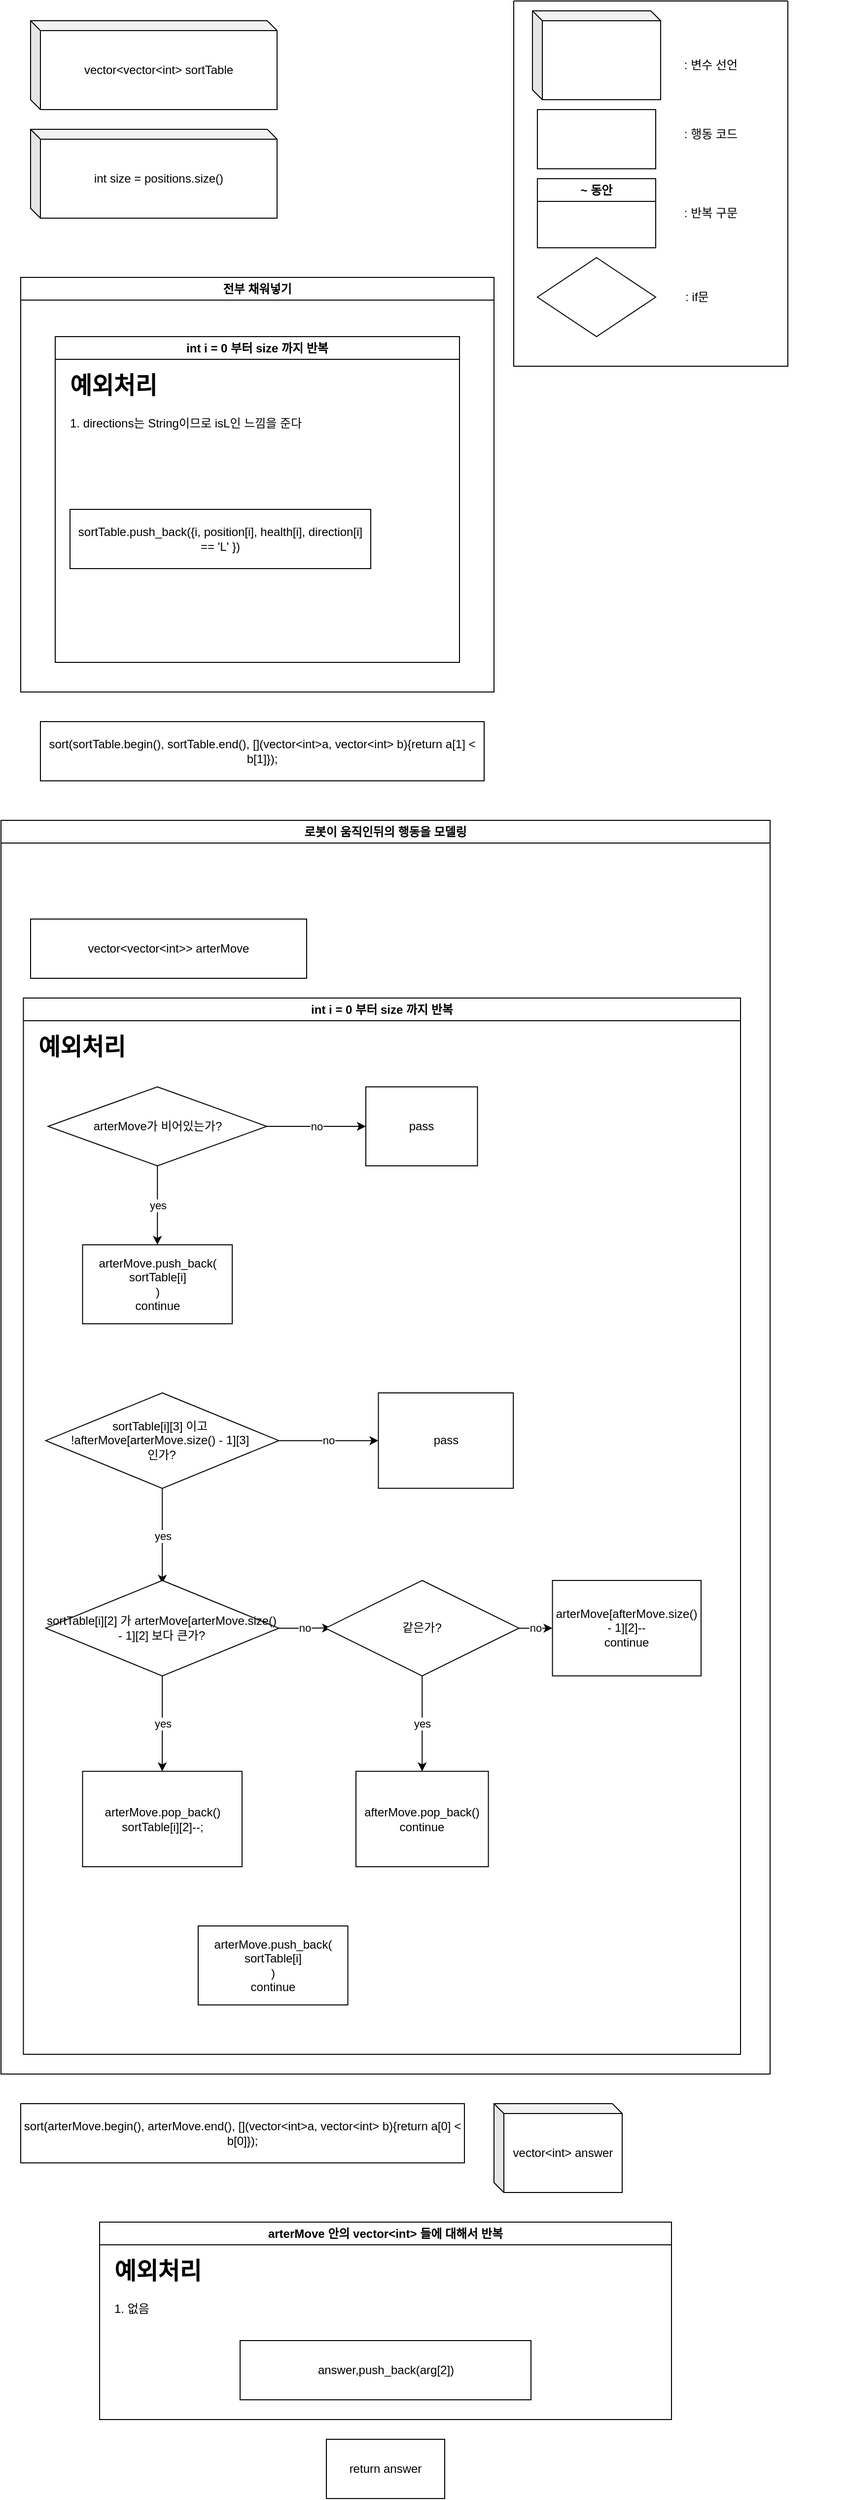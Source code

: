 <mxfile version="22.1.16" type="device">
  <diagram name="페이지-1" id="x5AtqSH5GkNBw1H0sYhU">
    <mxGraphModel dx="1953" dy="1051" grid="1" gridSize="10" guides="1" tooltips="1" connect="1" arrows="1" fold="1" page="1" pageScale="1" pageWidth="827" pageHeight="1169" math="0" shadow="0">
      <root>
        <mxCell id="0" />
        <mxCell id="1" parent="0" />
        <mxCell id="c04Qh-g7F18qjIhox18--3" value="" style="swimlane;startSize=0;" vertex="1" parent="1">
          <mxGeometry x="530" y="10" width="278" height="370" as="geometry" />
        </mxCell>
        <mxCell id="c04Qh-g7F18qjIhox18--4" value=": 변수 선언" style="text;html=1;align=center;verticalAlign=middle;whiteSpace=wrap;rounded=0;" vertex="1" parent="c04Qh-g7F18qjIhox18--3">
          <mxGeometry x="170" y="50" width="60" height="30" as="geometry" />
        </mxCell>
        <mxCell id="c04Qh-g7F18qjIhox18--5" value="" style="rounded=0;whiteSpace=wrap;html=1;" vertex="1" parent="c04Qh-g7F18qjIhox18--3">
          <mxGeometry x="24" y="110" width="120" height="60" as="geometry" />
        </mxCell>
        <mxCell id="c04Qh-g7F18qjIhox18--6" value=": 행동 코드" style="text;html=1;align=center;verticalAlign=middle;whiteSpace=wrap;rounded=0;" vertex="1" parent="c04Qh-g7F18qjIhox18--3">
          <mxGeometry x="170" y="120" width="60" height="30" as="geometry" />
        </mxCell>
        <mxCell id="c04Qh-g7F18qjIhox18--7" value="~ 동안" style="swimlane;whiteSpace=wrap;html=1;" vertex="1" parent="c04Qh-g7F18qjIhox18--3">
          <mxGeometry x="24" y="180" width="120" height="70" as="geometry" />
        </mxCell>
        <mxCell id="c04Qh-g7F18qjIhox18--8" value=": 반복 구문" style="text;html=1;align=center;verticalAlign=middle;whiteSpace=wrap;rounded=0;" vertex="1" parent="c04Qh-g7F18qjIhox18--3">
          <mxGeometry x="170" y="200" width="60" height="30" as="geometry" />
        </mxCell>
        <mxCell id="c04Qh-g7F18qjIhox18--9" value="" style="rhombus;whiteSpace=wrap;html=1;" vertex="1" parent="c04Qh-g7F18qjIhox18--3">
          <mxGeometry x="24" y="260" width="120" height="80" as="geometry" />
        </mxCell>
        <mxCell id="c04Qh-g7F18qjIhox18--10" value=": if문" style="text;html=1;align=center;verticalAlign=middle;whiteSpace=wrap;rounded=0;" vertex="1" parent="c04Qh-g7F18qjIhox18--3">
          <mxGeometry x="156" y="285" width="60" height="30" as="geometry" />
        </mxCell>
        <mxCell id="c04Qh-g7F18qjIhox18--11" value="" style="shape=cube;whiteSpace=wrap;html=1;boundedLbl=1;backgroundOutline=1;darkOpacity=0.05;darkOpacity2=0.1;size=10;" vertex="1" parent="c04Qh-g7F18qjIhox18--3">
          <mxGeometry x="19" y="10" width="130" height="90" as="geometry" />
        </mxCell>
        <mxCell id="c04Qh-g7F18qjIhox18--12" value="vector&amp;lt;vector&amp;lt;int&amp;gt; sortTable" style="shape=cube;whiteSpace=wrap;html=1;boundedLbl=1;backgroundOutline=1;darkOpacity=0.05;darkOpacity2=0.1;size=10;" vertex="1" parent="1">
          <mxGeometry x="40" y="30" width="250" height="90" as="geometry" />
        </mxCell>
        <mxCell id="c04Qh-g7F18qjIhox18--13" value="전부 채워넣기" style="swimlane;whiteSpace=wrap;html=1;" vertex="1" parent="1">
          <mxGeometry x="30" y="290" width="480" height="420" as="geometry" />
        </mxCell>
        <mxCell id="c04Qh-g7F18qjIhox18--14" value="int i = 0 부터 size 까지 반복" style="swimlane;whiteSpace=wrap;html=1;" vertex="1" parent="c04Qh-g7F18qjIhox18--13">
          <mxGeometry x="35" y="60" width="410" height="330" as="geometry" />
        </mxCell>
        <mxCell id="c04Qh-g7F18qjIhox18--15" value="&lt;h1&gt;예외처리&lt;/h1&gt;&lt;p&gt;1. directions는 String이므로 isL인 느낌을 준다&lt;/p&gt;" style="text;html=1;strokeColor=none;fillColor=none;spacing=5;spacingTop=-20;whiteSpace=wrap;overflow=hidden;rounded=0;" vertex="1" parent="c04Qh-g7F18qjIhox18--14">
          <mxGeometry x="10" y="30" width="386" height="120" as="geometry" />
        </mxCell>
        <mxCell id="c04Qh-g7F18qjIhox18--17" value="sortTable.push_back({i, position[i], health[i], direction[i] == &#39;L&#39; })" style="rounded=0;whiteSpace=wrap;html=1;" vertex="1" parent="c04Qh-g7F18qjIhox18--14">
          <mxGeometry x="15" y="175" width="305" height="60" as="geometry" />
        </mxCell>
        <mxCell id="c04Qh-g7F18qjIhox18--16" value="int size = positions.size()" style="shape=cube;whiteSpace=wrap;html=1;boundedLbl=1;backgroundOutline=1;darkOpacity=0.05;darkOpacity2=0.1;size=10;" vertex="1" parent="1">
          <mxGeometry x="40" y="140" width="250" height="90" as="geometry" />
        </mxCell>
        <mxCell id="c04Qh-g7F18qjIhox18--18" value="sort(sortTable.begin(), sortTable.end(), [](vector&amp;lt;int&amp;gt;a, vector&amp;lt;int&amp;gt; b){return a[1] &amp;lt; b[1]});&lt;br&gt;" style="rounded=0;whiteSpace=wrap;html=1;" vertex="1" parent="1">
          <mxGeometry x="50" y="740" width="450" height="60" as="geometry" />
        </mxCell>
        <mxCell id="c04Qh-g7F18qjIhox18--20" value="로봇이 움직인뒤의 행동을 모델링" style="swimlane;whiteSpace=wrap;html=1;" vertex="1" parent="1">
          <mxGeometry x="10" y="840" width="780" height="1270" as="geometry" />
        </mxCell>
        <mxCell id="c04Qh-g7F18qjIhox18--19" value="vector&amp;lt;vector&amp;lt;int&amp;gt;&amp;gt; arterMove" style="rounded=0;whiteSpace=wrap;html=1;" vertex="1" parent="c04Qh-g7F18qjIhox18--20">
          <mxGeometry x="30" y="100" width="280" height="60" as="geometry" />
        </mxCell>
        <mxCell id="c04Qh-g7F18qjIhox18--21" value="int i = 0 부터 size 까지 반복" style="swimlane;whiteSpace=wrap;html=1;" vertex="1" parent="c04Qh-g7F18qjIhox18--20">
          <mxGeometry x="22.74" y="180" width="727.26" height="1070" as="geometry" />
        </mxCell>
        <mxCell id="c04Qh-g7F18qjIhox18--22" value="&lt;h1&gt;예외처리&lt;/h1&gt;&lt;p&gt;&lt;br&gt;&lt;/p&gt;" style="text;html=1;strokeColor=none;fillColor=none;spacing=5;spacingTop=-20;whiteSpace=wrap;overflow=hidden;rounded=0;" vertex="1" parent="c04Qh-g7F18qjIhox18--21">
          <mxGeometry x="10" y="30" width="386" height="120" as="geometry" />
        </mxCell>
        <mxCell id="c04Qh-g7F18qjIhox18--26" value="" style="group" vertex="1" connectable="0" parent="c04Qh-g7F18qjIhox18--21">
          <mxGeometry x="60" y="90" width="410" height="240" as="geometry" />
        </mxCell>
        <mxCell id="c04Qh-g7F18qjIhox18--27" value="arterMove가 비어있는가?" style="rhombus;whiteSpace=wrap;html=1;" vertex="1" parent="c04Qh-g7F18qjIhox18--26">
          <mxGeometry x="-35.028" width="221.845" height="80.0" as="geometry" />
        </mxCell>
        <mxCell id="c04Qh-g7F18qjIhox18--28" value="arterMove.push_back(&lt;br&gt;sortTable[i]&lt;br&gt;)&lt;br&gt;continue" style="whiteSpace=wrap;html=1;rounded=0;" vertex="1" parent="c04Qh-g7F18qjIhox18--26">
          <mxGeometry y="160.0" width="151.789" height="80.0" as="geometry" />
        </mxCell>
        <mxCell id="c04Qh-g7F18qjIhox18--29" value="yes" style="edgeStyle=orthogonalEdgeStyle;rounded=0;orthogonalLoop=1;jettySize=auto;html=1;" edge="1" parent="c04Qh-g7F18qjIhox18--26" source="c04Qh-g7F18qjIhox18--27" target="c04Qh-g7F18qjIhox18--28">
          <mxGeometry relative="1" as="geometry" />
        </mxCell>
        <mxCell id="c04Qh-g7F18qjIhox18--30" value="pass" style="whiteSpace=wrap;html=1;rounded=0;" vertex="1" parent="c04Qh-g7F18qjIhox18--26">
          <mxGeometry x="287.257" width="113.253" height="80.0" as="geometry" />
        </mxCell>
        <mxCell id="c04Qh-g7F18qjIhox18--31" value="no" style="edgeStyle=orthogonalEdgeStyle;rounded=0;orthogonalLoop=1;jettySize=auto;html=1;" edge="1" parent="c04Qh-g7F18qjIhox18--26" source="c04Qh-g7F18qjIhox18--27" target="c04Qh-g7F18qjIhox18--30">
          <mxGeometry relative="1" as="geometry" />
        </mxCell>
        <mxCell id="c04Qh-g7F18qjIhox18--32" value="" style="group" vertex="1" connectable="0" parent="c04Qh-g7F18qjIhox18--21">
          <mxGeometry x="60.0" y="400" width="774.11" height="480" as="geometry" />
        </mxCell>
        <mxCell id="c04Qh-g7F18qjIhox18--33" value="sortTable[i][3] 이고&amp;nbsp;&lt;br&gt;!afterMove[arterMove.size() - 1][3]&amp;nbsp;&lt;br&gt;인가?" style="rhombus;whiteSpace=wrap;html=1;" vertex="1" parent="c04Qh-g7F18qjIhox18--32">
          <mxGeometry x="-37.322" width="236.373" height="96.667" as="geometry" />
        </mxCell>
        <mxCell id="c04Qh-g7F18qjIhox18--35" value="yes" style="edgeStyle=orthogonalEdgeStyle;rounded=0;orthogonalLoop=1;jettySize=auto;html=1;entryX=0.5;entryY=0.034;entryDx=0;entryDy=0;entryPerimeter=0;" edge="1" parent="c04Qh-g7F18qjIhox18--32" source="c04Qh-g7F18qjIhox18--33" target="c04Qh-g7F18qjIhox18--39">
          <mxGeometry relative="1" as="geometry">
            <mxPoint x="80.86" y="193.333" as="targetPoint" />
          </mxGeometry>
        </mxCell>
        <mxCell id="c04Qh-g7F18qjIhox18--36" value="pass" style="whiteSpace=wrap;html=1;rounded=0;" vertex="1" parent="c04Qh-g7F18qjIhox18--32">
          <mxGeometry x="300.003" width="136.847" height="96.667" as="geometry" />
        </mxCell>
        <mxCell id="c04Qh-g7F18qjIhox18--37" value="no" style="edgeStyle=orthogonalEdgeStyle;rounded=0;orthogonalLoop=1;jettySize=auto;html=1;" edge="1" parent="c04Qh-g7F18qjIhox18--32" source="c04Qh-g7F18qjIhox18--33" target="c04Qh-g7F18qjIhox18--36">
          <mxGeometry relative="1" as="geometry" />
        </mxCell>
        <mxCell id="c04Qh-g7F18qjIhox18--38" value="" style="group" vertex="1" connectable="0" parent="c04Qh-g7F18qjIhox18--32">
          <mxGeometry y="190" width="774.11" height="290" as="geometry" />
        </mxCell>
        <mxCell id="c04Qh-g7F18qjIhox18--39" value="sortTable[i][2] 가 arterMove[arterMove.size() - 1][2] 보다 큰가?" style="rhombus;whiteSpace=wrap;html=1;" vertex="1" parent="c04Qh-g7F18qjIhox18--38">
          <mxGeometry x="-37.322" width="236.373" height="96.667" as="geometry" />
        </mxCell>
        <mxCell id="c04Qh-g7F18qjIhox18--40" value="arterMove.pop_back()&lt;br&gt;sortTable[i][2]--;" style="whiteSpace=wrap;html=1;rounded=0;" vertex="1" parent="c04Qh-g7F18qjIhox18--38">
          <mxGeometry y="193.333" width="161.729" height="96.667" as="geometry" />
        </mxCell>
        <mxCell id="c04Qh-g7F18qjIhox18--41" value="yes" style="edgeStyle=orthogonalEdgeStyle;rounded=0;orthogonalLoop=1;jettySize=auto;html=1;" edge="1" parent="c04Qh-g7F18qjIhox18--38" source="c04Qh-g7F18qjIhox18--39" target="c04Qh-g7F18qjIhox18--40">
          <mxGeometry relative="1" as="geometry" />
        </mxCell>
        <mxCell id="c04Qh-g7F18qjIhox18--43" value="no" style="edgeStyle=orthogonalEdgeStyle;rounded=0;orthogonalLoop=1;jettySize=auto;html=1;entryX=0.029;entryY=0.498;entryDx=0;entryDy=0;entryPerimeter=0;" edge="1" parent="c04Qh-g7F18qjIhox18--38" source="c04Qh-g7F18qjIhox18--39" target="c04Qh-g7F18qjIhox18--46">
          <mxGeometry relative="1" as="geometry">
            <mxPoint x="300.003" y="48.333" as="targetPoint" />
          </mxGeometry>
        </mxCell>
        <mxCell id="c04Qh-g7F18qjIhox18--45" value="" style="group" vertex="1" connectable="0" parent="c04Qh-g7F18qjIhox18--38">
          <mxGeometry x="277.26" width="362.74" height="290" as="geometry" />
        </mxCell>
        <mxCell id="c04Qh-g7F18qjIhox18--46" value="같은가?" style="rhombus;whiteSpace=wrap;html=1;" vertex="1" parent="c04Qh-g7F18qjIhox18--45">
          <mxGeometry x="-30.99" width="196.273" height="96.667" as="geometry" />
        </mxCell>
        <mxCell id="c04Qh-g7F18qjIhox18--47" value="afterMove.pop_back()&lt;br&gt;continue" style="whiteSpace=wrap;html=1;rounded=0;" vertex="1" parent="c04Qh-g7F18qjIhox18--45">
          <mxGeometry y="193.333" width="134.292" height="96.667" as="geometry" />
        </mxCell>
        <mxCell id="c04Qh-g7F18qjIhox18--48" value="yes" style="edgeStyle=orthogonalEdgeStyle;rounded=0;orthogonalLoop=1;jettySize=auto;html=1;" edge="1" parent="c04Qh-g7F18qjIhox18--45" source="c04Qh-g7F18qjIhox18--46" target="c04Qh-g7F18qjIhox18--47">
          <mxGeometry relative="1" as="geometry" />
        </mxCell>
        <mxCell id="c04Qh-g7F18qjIhox18--49" value="arterMove[afterMove.size() - 1][2]--&lt;br&gt;continue" style="whiteSpace=wrap;html=1;rounded=0;" vertex="1" parent="c04Qh-g7F18qjIhox18--45">
          <mxGeometry x="199.29" width="150.71" height="96.67" as="geometry" />
        </mxCell>
        <mxCell id="c04Qh-g7F18qjIhox18--50" value="no" style="edgeStyle=orthogonalEdgeStyle;rounded=0;orthogonalLoop=1;jettySize=auto;html=1;" edge="1" parent="c04Qh-g7F18qjIhox18--45" source="c04Qh-g7F18qjIhox18--46" target="c04Qh-g7F18qjIhox18--49">
          <mxGeometry relative="1" as="geometry" />
        </mxCell>
        <mxCell id="c04Qh-g7F18qjIhox18--44" value="arterMove.push_back(&lt;br&gt;sortTable[i]&lt;br&gt;)&lt;br&gt;continue" style="whiteSpace=wrap;html=1;rounded=0;" vertex="1" parent="c04Qh-g7F18qjIhox18--21">
          <mxGeometry x="177.26" y="940" width="151.789" height="80.0" as="geometry" />
        </mxCell>
        <mxCell id="c04Qh-g7F18qjIhox18--57" value="sort(arterMove.begin(), arterMove.end(), [](vector&amp;lt;int&amp;gt;a, vector&amp;lt;int&amp;gt; b){return a[0] &amp;lt; b[0]});" style="rounded=0;whiteSpace=wrap;html=1;" vertex="1" parent="1">
          <mxGeometry x="30" y="2140" width="450" height="60" as="geometry" />
        </mxCell>
        <mxCell id="c04Qh-g7F18qjIhox18--59" value="arterMove 안의 vector&amp;lt;int&amp;gt; 들에 대해서 반복" style="swimlane;whiteSpace=wrap;html=1;" vertex="1" parent="1">
          <mxGeometry x="110" y="2260" width="580" height="200" as="geometry" />
        </mxCell>
        <mxCell id="c04Qh-g7F18qjIhox18--60" value="&lt;h1&gt;예외처리&lt;/h1&gt;&lt;p&gt;1. 없음&lt;/p&gt;" style="text;html=1;strokeColor=none;fillColor=none;spacing=5;spacingTop=-20;whiteSpace=wrap;overflow=hidden;rounded=0;" vertex="1" parent="c04Qh-g7F18qjIhox18--59">
          <mxGeometry x="10" y="30" width="386" height="120" as="geometry" />
        </mxCell>
        <mxCell id="c04Qh-g7F18qjIhox18--63" value="answer,push_back(arg[2])" style="rounded=0;whiteSpace=wrap;html=1;" vertex="1" parent="c04Qh-g7F18qjIhox18--59">
          <mxGeometry x="142.5" y="120" width="295" height="60" as="geometry" />
        </mxCell>
        <mxCell id="c04Qh-g7F18qjIhox18--61" value="vector&amp;lt;int&amp;gt; answer" style="shape=cube;whiteSpace=wrap;html=1;boundedLbl=1;backgroundOutline=1;darkOpacity=0.05;darkOpacity2=0.1;size=10;" vertex="1" parent="1">
          <mxGeometry x="510" y="2140" width="130" height="90" as="geometry" />
        </mxCell>
        <mxCell id="c04Qh-g7F18qjIhox18--65" value="return answer" style="rounded=0;whiteSpace=wrap;html=1;" vertex="1" parent="1">
          <mxGeometry x="340" y="2480" width="120" height="60" as="geometry" />
        </mxCell>
      </root>
    </mxGraphModel>
  </diagram>
</mxfile>
